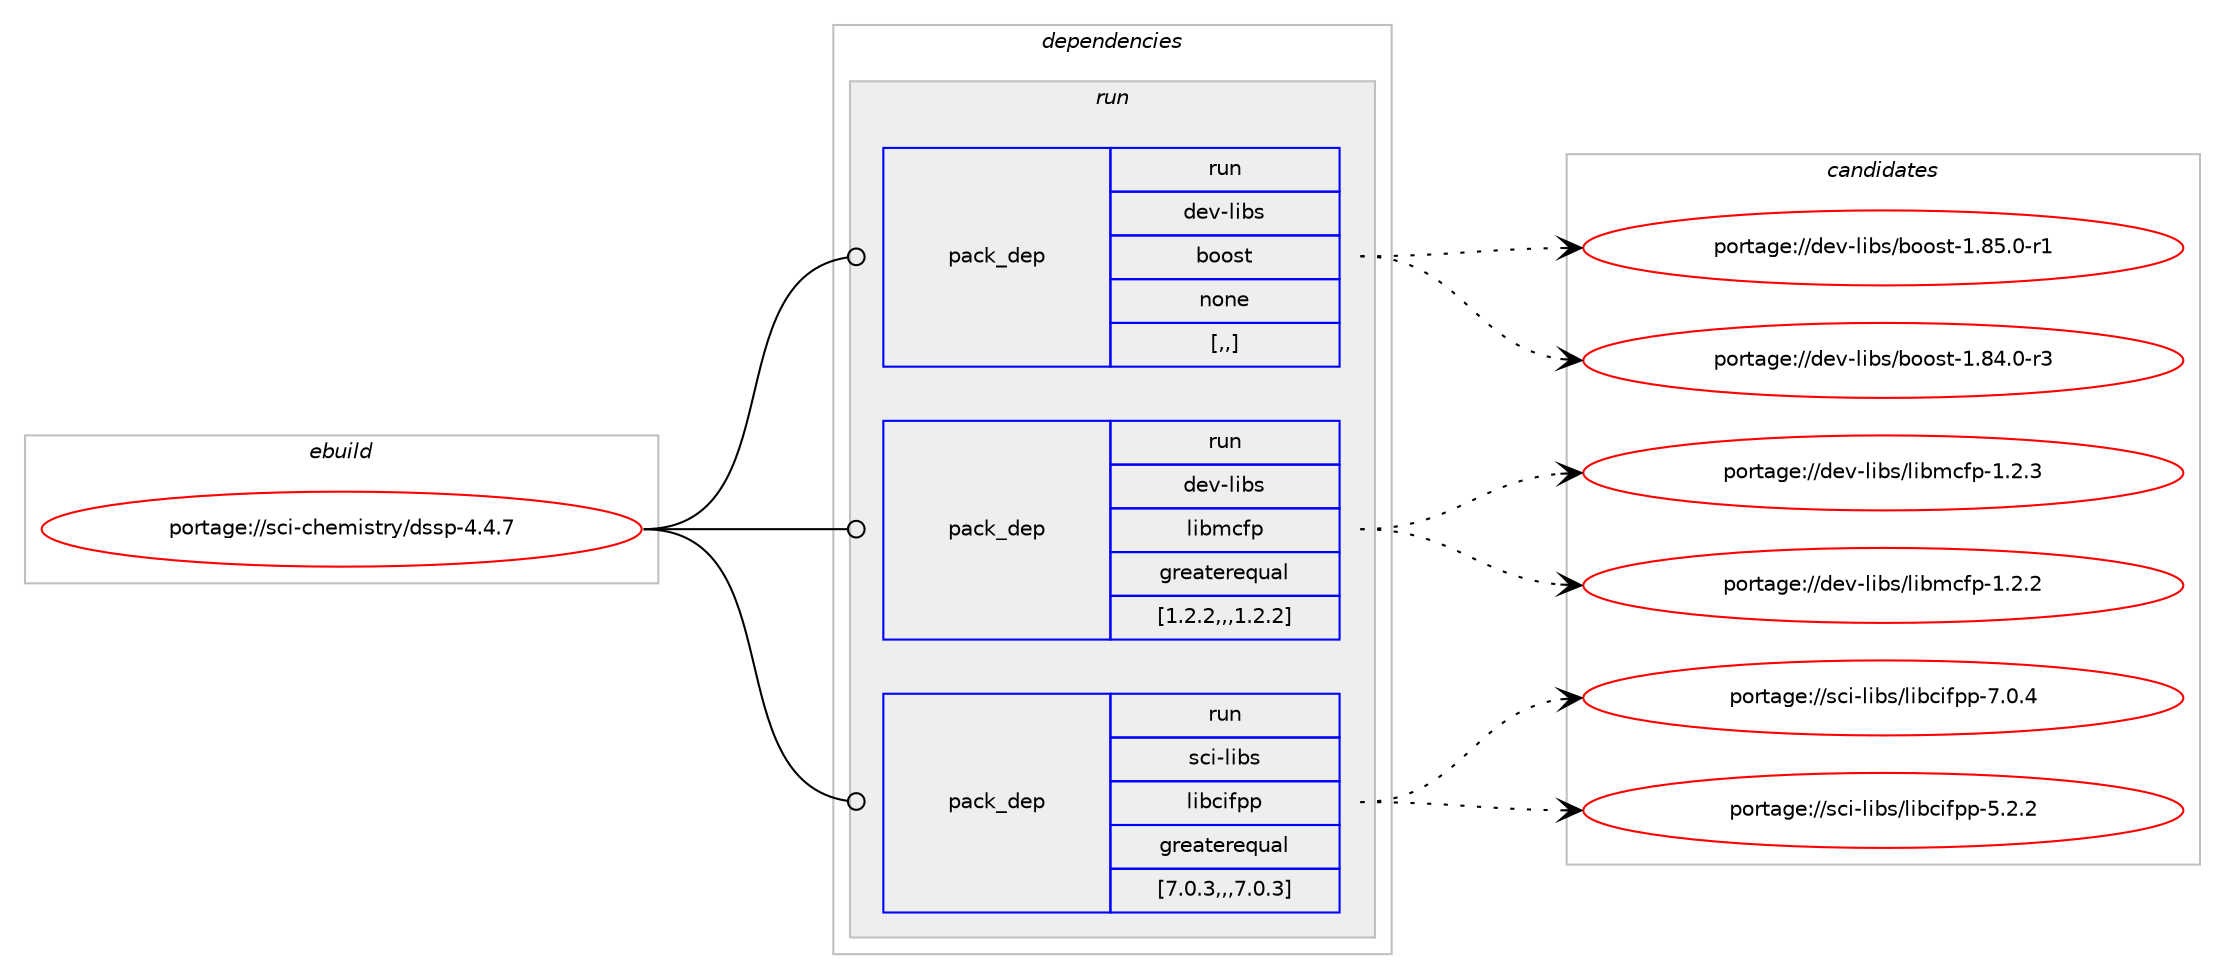 digraph prolog {

# *************
# Graph options
# *************

newrank=true;
concentrate=true;
compound=true;
graph [rankdir=LR,fontname=Helvetica,fontsize=10,ranksep=1.5];#, ranksep=2.5, nodesep=0.2];
edge  [arrowhead=vee];
node  [fontname=Helvetica,fontsize=10];

# **********
# The ebuild
# **********

subgraph cluster_leftcol {
color=gray;
label=<<i>ebuild</i>>;
id [label="portage://sci-chemistry/dssp-4.4.7", color=red, width=4, href="../sci-chemistry/dssp-4.4.7.svg"];
}

# ****************
# The dependencies
# ****************

subgraph cluster_midcol {
color=gray;
label=<<i>dependencies</i>>;
subgraph cluster_compile {
fillcolor="#eeeeee";
style=filled;
label=<<i>compile</i>>;
}
subgraph cluster_compileandrun {
fillcolor="#eeeeee";
style=filled;
label=<<i>compile and run</i>>;
}
subgraph cluster_run {
fillcolor="#eeeeee";
style=filled;
label=<<i>run</i>>;
subgraph pack286376 {
dependency393252 [label=<<TABLE BORDER="0" CELLBORDER="1" CELLSPACING="0" CELLPADDING="4" WIDTH="220"><TR><TD ROWSPAN="6" CELLPADDING="30">pack_dep</TD></TR><TR><TD WIDTH="110">run</TD></TR><TR><TD>dev-libs</TD></TR><TR><TD>boost</TD></TR><TR><TD>none</TD></TR><TR><TD>[,,]</TD></TR></TABLE>>, shape=none, color=blue];
}
id:e -> dependency393252:w [weight=20,style="solid",arrowhead="odot"];
subgraph pack286377 {
dependency393253 [label=<<TABLE BORDER="0" CELLBORDER="1" CELLSPACING="0" CELLPADDING="4" WIDTH="220"><TR><TD ROWSPAN="6" CELLPADDING="30">pack_dep</TD></TR><TR><TD WIDTH="110">run</TD></TR><TR><TD>dev-libs</TD></TR><TR><TD>libmcfp</TD></TR><TR><TD>greaterequal</TD></TR><TR><TD>[1.2.2,,,1.2.2]</TD></TR></TABLE>>, shape=none, color=blue];
}
id:e -> dependency393253:w [weight=20,style="solid",arrowhead="odot"];
subgraph pack286378 {
dependency393254 [label=<<TABLE BORDER="0" CELLBORDER="1" CELLSPACING="0" CELLPADDING="4" WIDTH="220"><TR><TD ROWSPAN="6" CELLPADDING="30">pack_dep</TD></TR><TR><TD WIDTH="110">run</TD></TR><TR><TD>sci-libs</TD></TR><TR><TD>libcifpp</TD></TR><TR><TD>greaterequal</TD></TR><TR><TD>[7.0.3,,,7.0.3]</TD></TR></TABLE>>, shape=none, color=blue];
}
id:e -> dependency393254:w [weight=20,style="solid",arrowhead="odot"];
}
}

# **************
# The candidates
# **************

subgraph cluster_choices {
rank=same;
color=gray;
label=<<i>candidates</i>>;

subgraph choice286376 {
color=black;
nodesep=1;
choice10010111845108105981154798111111115116454946565346484511449 [label="portage://dev-libs/boost-1.85.0-r1", color=red, width=4,href="../dev-libs/boost-1.85.0-r1.svg"];
choice10010111845108105981154798111111115116454946565246484511451 [label="portage://dev-libs/boost-1.84.0-r3", color=red, width=4,href="../dev-libs/boost-1.84.0-r3.svg"];
dependency393252:e -> choice10010111845108105981154798111111115116454946565346484511449:w [style=dotted,weight="100"];
dependency393252:e -> choice10010111845108105981154798111111115116454946565246484511451:w [style=dotted,weight="100"];
}
subgraph choice286377 {
color=black;
nodesep=1;
choice1001011184510810598115471081059810999102112454946504651 [label="portage://dev-libs/libmcfp-1.2.3", color=red, width=4,href="../dev-libs/libmcfp-1.2.3.svg"];
choice1001011184510810598115471081059810999102112454946504650 [label="portage://dev-libs/libmcfp-1.2.2", color=red, width=4,href="../dev-libs/libmcfp-1.2.2.svg"];
dependency393253:e -> choice1001011184510810598115471081059810999102112454946504651:w [style=dotted,weight="100"];
dependency393253:e -> choice1001011184510810598115471081059810999102112454946504650:w [style=dotted,weight="100"];
}
subgraph choice286378 {
color=black;
nodesep=1;
choice115991054510810598115471081059899105102112112455546484652 [label="portage://sci-libs/libcifpp-7.0.4", color=red, width=4,href="../sci-libs/libcifpp-7.0.4.svg"];
choice115991054510810598115471081059899105102112112455346504650 [label="portage://sci-libs/libcifpp-5.2.2", color=red, width=4,href="../sci-libs/libcifpp-5.2.2.svg"];
dependency393254:e -> choice115991054510810598115471081059899105102112112455546484652:w [style=dotted,weight="100"];
dependency393254:e -> choice115991054510810598115471081059899105102112112455346504650:w [style=dotted,weight="100"];
}
}

}
